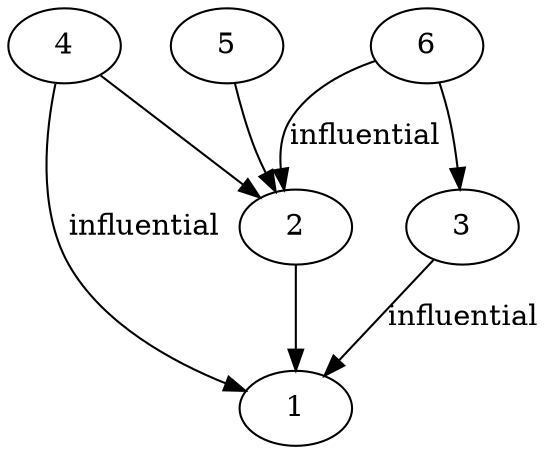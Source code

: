 strict digraph  {
n0 [description="", label=1, shape_type=rectangle, x="274.0", y="64.0"];
n1 [description="", label=2, shape_type=rectangle, x="214.0", y="141.0"];
n2 [description="", label=3, shape_type=rectangle, x="343.0", y="141.0"];
n3 [description="", label=4, shape_type=rectangle, x="170.0", y="224.0"];
n4 [description="", label=5, shape_type=rectangle, x="287.0", y="224.0"];
n5 [description="", label=6, shape_type=rectangle, x="378.0", y="224.0"];
n1 -> n0  [description="", id=e0];
n2 -> n0  [description="", id=e1, label=influential];
n3 -> n1  [description="", id=e2];
n3 -> n0  [description="", id=e3, label=influential];
n4 -> n1  [description="", id=e4];
n5 -> n2  [description="", id=e5];
n5 -> n1  [description="", id=e6, label=influential];
}
